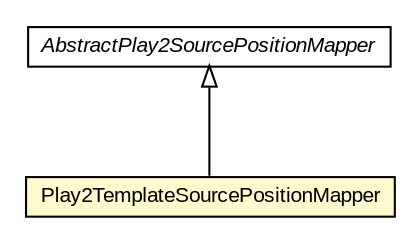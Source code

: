 #!/usr/local/bin/dot
#
# Class diagram 
# Generated by UMLGraph version R5_6-24-gf6e263 (http://www.umlgraph.org/)
#

digraph G {
	edge [fontname="arial",fontsize=10,labelfontname="arial",labelfontsize=10];
	node [fontname="arial",fontsize=10,shape=plaintext];
	nodesep=0.25;
	ranksep=0.5;
	// com.google.code.play2.spm.AbstractPlay2SourcePositionMapper
	c59 [label=<<table title="com.google.code.play2.spm.AbstractPlay2SourcePositionMapper" border="0" cellborder="1" cellspacing="0" cellpadding="2" port="p" href="../AbstractPlay2SourcePositionMapper.html">
		<tr><td><table border="0" cellspacing="0" cellpadding="1">
<tr><td align="center" balign="center"><font face="arial italic"> AbstractPlay2SourcePositionMapper </font></td></tr>
		</table></td></tr>
		</table>>, URL="../AbstractPlay2SourcePositionMapper.html", fontname="arial", fontcolor="black", fontsize=10.0];
	// com.google.code.play2.spm.template.Play2TemplateSourcePositionMapper
	c62 [label=<<table title="com.google.code.play2.spm.template.Play2TemplateSourcePositionMapper" border="0" cellborder="1" cellspacing="0" cellpadding="2" port="p" bgcolor="lemonChiffon" href="./Play2TemplateSourcePositionMapper.html">
		<tr><td><table border="0" cellspacing="0" cellpadding="1">
<tr><td align="center" balign="center"> Play2TemplateSourcePositionMapper </td></tr>
		</table></td></tr>
		</table>>, URL="./Play2TemplateSourcePositionMapper.html", fontname="arial", fontcolor="black", fontsize=10.0];
	//com.google.code.play2.spm.template.Play2TemplateSourcePositionMapper extends com.google.code.play2.spm.AbstractPlay2SourcePositionMapper
	c59:p -> c62:p [dir=back,arrowtail=empty];
}

